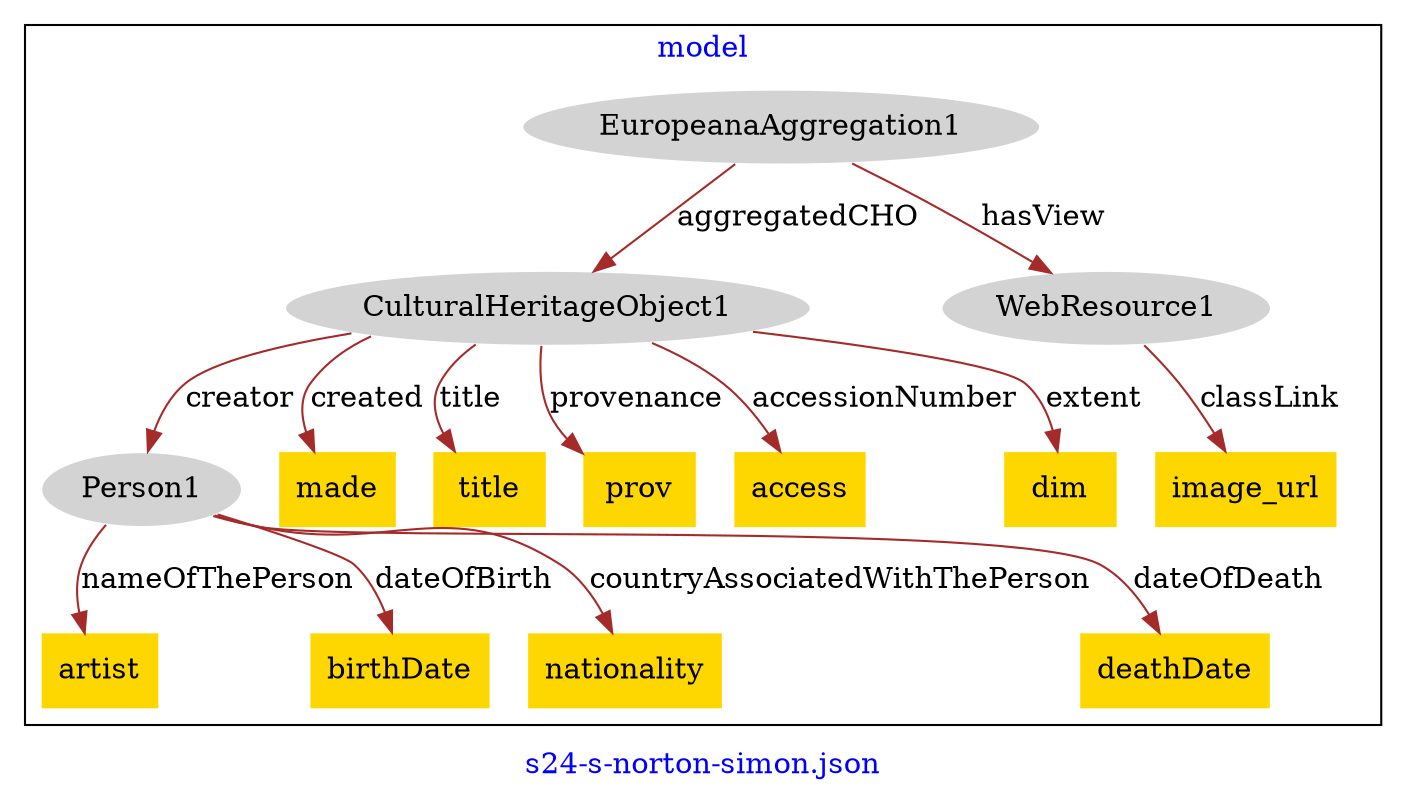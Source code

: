digraph n0 {
fontcolor="blue"
remincross="true"
label="s24-s-norton-simon.json"
subgraph cluster {
label="model"
n2[style="filled",color="white",fillcolor="lightgray",label="CulturalHeritageObject1"];
n3[style="filled",color="white",fillcolor="lightgray",label="Person1"];
n4[style="filled",color="white",fillcolor="lightgray",label="EuropeanaAggregation1"];
n5[style="filled",color="white",fillcolor="lightgray",label="WebResource1"];
n6[shape="plaintext",style="filled",fillcolor="gold",label="made"];
n7[shape="plaintext",style="filled",fillcolor="gold",label="title"];
n8[shape="plaintext",style="filled",fillcolor="gold",label="artist"];
n9[shape="plaintext",style="filled",fillcolor="gold",label="birthDate"];
n10[shape="plaintext",style="filled",fillcolor="gold",label="prov"];
n11[shape="plaintext",style="filled",fillcolor="gold",label="image_url"];
n12[shape="plaintext",style="filled",fillcolor="gold",label="access"];
n13[shape="plaintext",style="filled",fillcolor="gold",label="nationality"];
n14[shape="plaintext",style="filled",fillcolor="gold",label="dim"];
n15[shape="plaintext",style="filled",fillcolor="gold",label="deathDate"];
}
n2 -> n3[color="brown",fontcolor="black",label="creator"]
n4 -> n2[color="brown",fontcolor="black",label="aggregatedCHO"]
n4 -> n5[color="brown",fontcolor="black",label="hasView"]
n2 -> n6[color="brown",fontcolor="black",label="created"]
n2 -> n7[color="brown",fontcolor="black",label="title"]
n3 -> n8[color="brown",fontcolor="black",label="nameOfThePerson"]
n3 -> n9[color="brown",fontcolor="black",label="dateOfBirth"]
n2 -> n10[color="brown",fontcolor="black",label="provenance"]
n5 -> n11[color="brown",fontcolor="black",label="classLink"]
n2 -> n12[color="brown",fontcolor="black",label="accessionNumber"]
n3 -> n13[color="brown",fontcolor="black",label="countryAssociatedWithThePerson"]
n2 -> n14[color="brown",fontcolor="black",label="extent"]
n3 -> n15[color="brown",fontcolor="black",label="dateOfDeath"]
}
